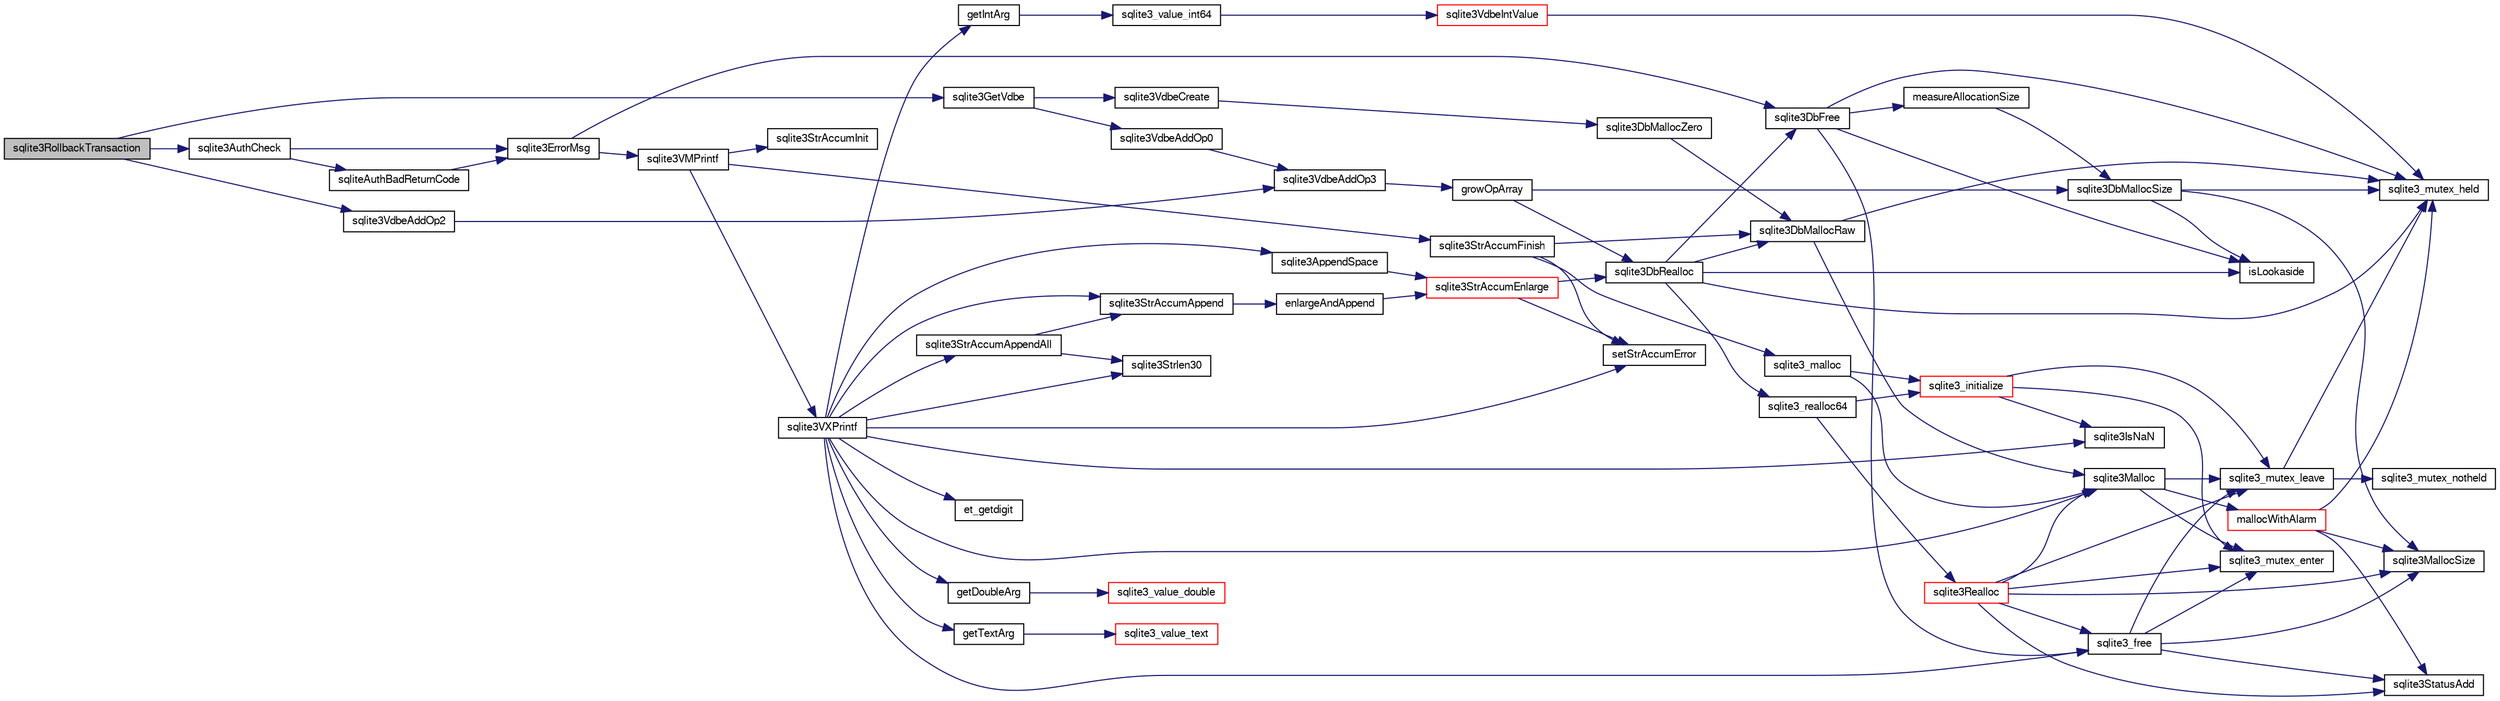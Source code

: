 digraph "sqlite3RollbackTransaction"
{
  edge [fontname="FreeSans",fontsize="10",labelfontname="FreeSans",labelfontsize="10"];
  node [fontname="FreeSans",fontsize="10",shape=record];
  rankdir="LR";
  Node684124 [label="sqlite3RollbackTransaction",height=0.2,width=0.4,color="black", fillcolor="grey75", style="filled", fontcolor="black"];
  Node684124 -> Node684125 [color="midnightblue",fontsize="10",style="solid",fontname="FreeSans"];
  Node684125 [label="sqlite3AuthCheck",height=0.2,width=0.4,color="black", fillcolor="white", style="filled",URL="$sqlite3_8c.html#a83c75b8b7aa1c35301005be7ff1a8582"];
  Node684125 -> Node684126 [color="midnightblue",fontsize="10",style="solid",fontname="FreeSans"];
  Node684126 [label="sqlite3ErrorMsg",height=0.2,width=0.4,color="black", fillcolor="white", style="filled",URL="$sqlite3_8c.html#aee2798e173651adae0f9c85469f3457d"];
  Node684126 -> Node684127 [color="midnightblue",fontsize="10",style="solid",fontname="FreeSans"];
  Node684127 [label="sqlite3VMPrintf",height=0.2,width=0.4,color="black", fillcolor="white", style="filled",URL="$sqlite3_8c.html#a05535d0982ef06fbc2ee8195ebbae689"];
  Node684127 -> Node684128 [color="midnightblue",fontsize="10",style="solid",fontname="FreeSans"];
  Node684128 [label="sqlite3StrAccumInit",height=0.2,width=0.4,color="black", fillcolor="white", style="filled",URL="$sqlite3_8c.html#aabf95e113b9d54d519cd15a56215f560"];
  Node684127 -> Node684129 [color="midnightblue",fontsize="10",style="solid",fontname="FreeSans"];
  Node684129 [label="sqlite3VXPrintf",height=0.2,width=0.4,color="black", fillcolor="white", style="filled",URL="$sqlite3_8c.html#a63c25806c9bd4a2b76f9a0eb232c6bde"];
  Node684129 -> Node684130 [color="midnightblue",fontsize="10",style="solid",fontname="FreeSans"];
  Node684130 [label="sqlite3StrAccumAppend",height=0.2,width=0.4,color="black", fillcolor="white", style="filled",URL="$sqlite3_8c.html#a56664fa33def33c5a5245b623441d5e0"];
  Node684130 -> Node684131 [color="midnightblue",fontsize="10",style="solid",fontname="FreeSans"];
  Node684131 [label="enlargeAndAppend",height=0.2,width=0.4,color="black", fillcolor="white", style="filled",URL="$sqlite3_8c.html#a25b21e61dc0883d849890eaa8a18088a"];
  Node684131 -> Node684132 [color="midnightblue",fontsize="10",style="solid",fontname="FreeSans"];
  Node684132 [label="sqlite3StrAccumEnlarge",height=0.2,width=0.4,color="red", fillcolor="white", style="filled",URL="$sqlite3_8c.html#a38976500a97c69d65086eeccca82dd96"];
  Node684132 -> Node684133 [color="midnightblue",fontsize="10",style="solid",fontname="FreeSans"];
  Node684133 [label="setStrAccumError",height=0.2,width=0.4,color="black", fillcolor="white", style="filled",URL="$sqlite3_8c.html#a3dc479a1fc8ba1ab8edfe51f8a0b102c"];
  Node684132 -> Node684146 [color="midnightblue",fontsize="10",style="solid",fontname="FreeSans"];
  Node684146 [label="sqlite3DbRealloc",height=0.2,width=0.4,color="black", fillcolor="white", style="filled",URL="$sqlite3_8c.html#ae028f4902a9d29bcaf310ff289ee87dc"];
  Node684146 -> Node684136 [color="midnightblue",fontsize="10",style="solid",fontname="FreeSans"];
  Node684136 [label="sqlite3_mutex_held",height=0.2,width=0.4,color="black", fillcolor="white", style="filled",URL="$sqlite3_8c.html#acf77da68932b6bc163c5e68547ecc3e7"];
  Node684146 -> Node684147 [color="midnightblue",fontsize="10",style="solid",fontname="FreeSans"];
  Node684147 [label="sqlite3DbMallocRaw",height=0.2,width=0.4,color="black", fillcolor="white", style="filled",URL="$sqlite3_8c.html#abbe8be0cf7175e11ddc3e2218fad924e"];
  Node684147 -> Node684136 [color="midnightblue",fontsize="10",style="solid",fontname="FreeSans"];
  Node684147 -> Node684148 [color="midnightblue",fontsize="10",style="solid",fontname="FreeSans"];
  Node684148 [label="sqlite3Malloc",height=0.2,width=0.4,color="black", fillcolor="white", style="filled",URL="$sqlite3_8c.html#a361a2eaa846b1885f123abe46f5d8b2b"];
  Node684148 -> Node684142 [color="midnightblue",fontsize="10",style="solid",fontname="FreeSans"];
  Node684142 [label="sqlite3_mutex_enter",height=0.2,width=0.4,color="black", fillcolor="white", style="filled",URL="$sqlite3_8c.html#a1c12cde690bd89f104de5cbad12a6bf5"];
  Node684148 -> Node684149 [color="midnightblue",fontsize="10",style="solid",fontname="FreeSans"];
  Node684149 [label="mallocWithAlarm",height=0.2,width=0.4,color="red", fillcolor="white", style="filled",URL="$sqlite3_8c.html#ab070d5cf8e48ec8a6a43cf025d48598b"];
  Node684149 -> Node684136 [color="midnightblue",fontsize="10",style="solid",fontname="FreeSans"];
  Node684149 -> Node684139 [color="midnightblue",fontsize="10",style="solid",fontname="FreeSans"];
  Node684139 [label="sqlite3MallocSize",height=0.2,width=0.4,color="black", fillcolor="white", style="filled",URL="$sqlite3_8c.html#acf5d2a5f35270bafb050bd2def576955"];
  Node684149 -> Node684143 [color="midnightblue",fontsize="10",style="solid",fontname="FreeSans"];
  Node684143 [label="sqlite3StatusAdd",height=0.2,width=0.4,color="black", fillcolor="white", style="filled",URL="$sqlite3_8c.html#afa029f93586aeab4cc85360905dae9cd"];
  Node684148 -> Node684144 [color="midnightblue",fontsize="10",style="solid",fontname="FreeSans"];
  Node684144 [label="sqlite3_mutex_leave",height=0.2,width=0.4,color="black", fillcolor="white", style="filled",URL="$sqlite3_8c.html#a5838d235601dbd3c1fa993555c6bcc93"];
  Node684144 -> Node684136 [color="midnightblue",fontsize="10",style="solid",fontname="FreeSans"];
  Node684144 -> Node684145 [color="midnightblue",fontsize="10",style="solid",fontname="FreeSans"];
  Node684145 [label="sqlite3_mutex_notheld",height=0.2,width=0.4,color="black", fillcolor="white", style="filled",URL="$sqlite3_8c.html#a83967c837c1c000d3b5adcfaa688f5dc"];
  Node684146 -> Node684140 [color="midnightblue",fontsize="10",style="solid",fontname="FreeSans"];
  Node684140 [label="isLookaside",height=0.2,width=0.4,color="black", fillcolor="white", style="filled",URL="$sqlite3_8c.html#a770fa05ff9717b75e16f4d968a77b897"];
  Node684146 -> Node684135 [color="midnightblue",fontsize="10",style="solid",fontname="FreeSans"];
  Node684135 [label="sqlite3DbFree",height=0.2,width=0.4,color="black", fillcolor="white", style="filled",URL="$sqlite3_8c.html#ac70ab821a6607b4a1b909582dc37a069"];
  Node684135 -> Node684136 [color="midnightblue",fontsize="10",style="solid",fontname="FreeSans"];
  Node684135 -> Node684137 [color="midnightblue",fontsize="10",style="solid",fontname="FreeSans"];
  Node684137 [label="measureAllocationSize",height=0.2,width=0.4,color="black", fillcolor="white", style="filled",URL="$sqlite3_8c.html#a45731e644a22fdb756e2b6337224217a"];
  Node684137 -> Node684138 [color="midnightblue",fontsize="10",style="solid",fontname="FreeSans"];
  Node684138 [label="sqlite3DbMallocSize",height=0.2,width=0.4,color="black", fillcolor="white", style="filled",URL="$sqlite3_8c.html#aa397e5a8a03495203a0767abf0a71f86"];
  Node684138 -> Node684139 [color="midnightblue",fontsize="10",style="solid",fontname="FreeSans"];
  Node684138 -> Node684136 [color="midnightblue",fontsize="10",style="solid",fontname="FreeSans"];
  Node684138 -> Node684140 [color="midnightblue",fontsize="10",style="solid",fontname="FreeSans"];
  Node684135 -> Node684140 [color="midnightblue",fontsize="10",style="solid",fontname="FreeSans"];
  Node684135 -> Node684141 [color="midnightblue",fontsize="10",style="solid",fontname="FreeSans"];
  Node684141 [label="sqlite3_free",height=0.2,width=0.4,color="black", fillcolor="white", style="filled",URL="$sqlite3_8c.html#a6552349e36a8a691af5487999ab09519"];
  Node684141 -> Node684142 [color="midnightblue",fontsize="10",style="solid",fontname="FreeSans"];
  Node684141 -> Node684143 [color="midnightblue",fontsize="10",style="solid",fontname="FreeSans"];
  Node684141 -> Node684139 [color="midnightblue",fontsize="10",style="solid",fontname="FreeSans"];
  Node684141 -> Node684144 [color="midnightblue",fontsize="10",style="solid",fontname="FreeSans"];
  Node684146 -> Node684153 [color="midnightblue",fontsize="10",style="solid",fontname="FreeSans"];
  Node684153 [label="sqlite3_realloc64",height=0.2,width=0.4,color="black", fillcolor="white", style="filled",URL="$sqlite3_8c.html#a3765a714077ee547e811034236dc9ecd"];
  Node684153 -> Node684154 [color="midnightblue",fontsize="10",style="solid",fontname="FreeSans"];
  Node684154 [label="sqlite3_initialize",height=0.2,width=0.4,color="red", fillcolor="white", style="filled",URL="$sqlite3_8c.html#ab0c0ee2d5d4cf8b28e9572296a8861df"];
  Node684154 -> Node684142 [color="midnightblue",fontsize="10",style="solid",fontname="FreeSans"];
  Node684154 -> Node684144 [color="midnightblue",fontsize="10",style="solid",fontname="FreeSans"];
  Node684154 -> Node684297 [color="midnightblue",fontsize="10",style="solid",fontname="FreeSans"];
  Node684297 [label="sqlite3IsNaN",height=0.2,width=0.4,color="black", fillcolor="white", style="filled",URL="$sqlite3_8c.html#aed4d78203877c3486765ccbc7feebb50"];
  Node684153 -> Node684330 [color="midnightblue",fontsize="10",style="solid",fontname="FreeSans"];
  Node684330 [label="sqlite3Realloc",height=0.2,width=0.4,color="red", fillcolor="white", style="filled",URL="$sqlite3_8c.html#ad53aefdfc088f622e23ffe838201fe22"];
  Node684330 -> Node684148 [color="midnightblue",fontsize="10",style="solid",fontname="FreeSans"];
  Node684330 -> Node684141 [color="midnightblue",fontsize="10",style="solid",fontname="FreeSans"];
  Node684330 -> Node684139 [color="midnightblue",fontsize="10",style="solid",fontname="FreeSans"];
  Node684330 -> Node684142 [color="midnightblue",fontsize="10",style="solid",fontname="FreeSans"];
  Node684330 -> Node684143 [color="midnightblue",fontsize="10",style="solid",fontname="FreeSans"];
  Node684330 -> Node684144 [color="midnightblue",fontsize="10",style="solid",fontname="FreeSans"];
  Node684129 -> Node684403 [color="midnightblue",fontsize="10",style="solid",fontname="FreeSans"];
  Node684403 [label="getIntArg",height=0.2,width=0.4,color="black", fillcolor="white", style="filled",URL="$sqlite3_8c.html#abff258963dbd9205fb299851a64c67be"];
  Node684403 -> Node684288 [color="midnightblue",fontsize="10",style="solid",fontname="FreeSans"];
  Node684288 [label="sqlite3_value_int64",height=0.2,width=0.4,color="black", fillcolor="white", style="filled",URL="$sqlite3_8c.html#ab38d8627f4750672e72712df0b709e0d"];
  Node684288 -> Node684276 [color="midnightblue",fontsize="10",style="solid",fontname="FreeSans"];
  Node684276 [label="sqlite3VdbeIntValue",height=0.2,width=0.4,color="red", fillcolor="white", style="filled",URL="$sqlite3_8c.html#a3dc28e3bfdbecf81633c3697a3aacd45"];
  Node684276 -> Node684136 [color="midnightblue",fontsize="10",style="solid",fontname="FreeSans"];
  Node684129 -> Node684148 [color="midnightblue",fontsize="10",style="solid",fontname="FreeSans"];
  Node684129 -> Node684133 [color="midnightblue",fontsize="10",style="solid",fontname="FreeSans"];
  Node684129 -> Node684404 [color="midnightblue",fontsize="10",style="solid",fontname="FreeSans"];
  Node684404 [label="getDoubleArg",height=0.2,width=0.4,color="black", fillcolor="white", style="filled",URL="$sqlite3_8c.html#a1cf25120072c85bd261983b24c12c3d9"];
  Node684404 -> Node684292 [color="midnightblue",fontsize="10",style="solid",fontname="FreeSans"];
  Node684292 [label="sqlite3_value_double",height=0.2,width=0.4,color="red", fillcolor="white", style="filled",URL="$sqlite3_8c.html#a3e50c1a2dd484a8b6911c9d163816b88"];
  Node684129 -> Node684297 [color="midnightblue",fontsize="10",style="solid",fontname="FreeSans"];
  Node684129 -> Node684215 [color="midnightblue",fontsize="10",style="solid",fontname="FreeSans"];
  Node684215 [label="sqlite3Strlen30",height=0.2,width=0.4,color="black", fillcolor="white", style="filled",URL="$sqlite3_8c.html#a3dcd80ba41f1a308193dee74857b62a7"];
  Node684129 -> Node684405 [color="midnightblue",fontsize="10",style="solid",fontname="FreeSans"];
  Node684405 [label="et_getdigit",height=0.2,width=0.4,color="black", fillcolor="white", style="filled",URL="$sqlite3_8c.html#a40c5a308749ad07cc2397a53e081bff0"];
  Node684129 -> Node684406 [color="midnightblue",fontsize="10",style="solid",fontname="FreeSans"];
  Node684406 [label="getTextArg",height=0.2,width=0.4,color="black", fillcolor="white", style="filled",URL="$sqlite3_8c.html#afbb41850423ef20071cefaab0431e04d"];
  Node684406 -> Node684220 [color="midnightblue",fontsize="10",style="solid",fontname="FreeSans"];
  Node684220 [label="sqlite3_value_text",height=0.2,width=0.4,color="red", fillcolor="white", style="filled",URL="$sqlite3_8c.html#aef2ace3239e6dd59c74110faa70f8171"];
  Node684129 -> Node684407 [color="midnightblue",fontsize="10",style="solid",fontname="FreeSans"];
  Node684407 [label="sqlite3StrAccumAppendAll",height=0.2,width=0.4,color="black", fillcolor="white", style="filled",URL="$sqlite3_8c.html#acaf8f3e4f99a3c3a4a77e9c987547289"];
  Node684407 -> Node684130 [color="midnightblue",fontsize="10",style="solid",fontname="FreeSans"];
  Node684407 -> Node684215 [color="midnightblue",fontsize="10",style="solid",fontname="FreeSans"];
  Node684129 -> Node684408 [color="midnightblue",fontsize="10",style="solid",fontname="FreeSans"];
  Node684408 [label="sqlite3AppendSpace",height=0.2,width=0.4,color="black", fillcolor="white", style="filled",URL="$sqlite3_8c.html#aefd38a5afc0020d4a93855c3ee7c63a8"];
  Node684408 -> Node684132 [color="midnightblue",fontsize="10",style="solid",fontname="FreeSans"];
  Node684129 -> Node684141 [color="midnightblue",fontsize="10",style="solid",fontname="FreeSans"];
  Node684127 -> Node684179 [color="midnightblue",fontsize="10",style="solid",fontname="FreeSans"];
  Node684179 [label="sqlite3StrAccumFinish",height=0.2,width=0.4,color="black", fillcolor="white", style="filled",URL="$sqlite3_8c.html#adb7f26b10ac1b847db6f000ef4c2e2ba"];
  Node684179 -> Node684147 [color="midnightblue",fontsize="10",style="solid",fontname="FreeSans"];
  Node684179 -> Node684180 [color="midnightblue",fontsize="10",style="solid",fontname="FreeSans"];
  Node684180 [label="sqlite3_malloc",height=0.2,width=0.4,color="black", fillcolor="white", style="filled",URL="$sqlite3_8c.html#ac79dba55fc32b6a840cf5a9769bce7cd"];
  Node684180 -> Node684154 [color="midnightblue",fontsize="10",style="solid",fontname="FreeSans"];
  Node684180 -> Node684148 [color="midnightblue",fontsize="10",style="solid",fontname="FreeSans"];
  Node684179 -> Node684133 [color="midnightblue",fontsize="10",style="solid",fontname="FreeSans"];
  Node684126 -> Node684135 [color="midnightblue",fontsize="10",style="solid",fontname="FreeSans"];
  Node684125 -> Node684409 [color="midnightblue",fontsize="10",style="solid",fontname="FreeSans"];
  Node684409 [label="sqliteAuthBadReturnCode",height=0.2,width=0.4,color="black", fillcolor="white", style="filled",URL="$sqlite3_8c.html#ad8fdda3ef346903a89e24dd825642bc1"];
  Node684409 -> Node684126 [color="midnightblue",fontsize="10",style="solid",fontname="FreeSans"];
  Node684124 -> Node684410 [color="midnightblue",fontsize="10",style="solid",fontname="FreeSans"];
  Node684410 [label="sqlite3GetVdbe",height=0.2,width=0.4,color="black", fillcolor="white", style="filled",URL="$sqlite3_8c.html#a76b721dcd00b0587308547594cb6c1f4"];
  Node684410 -> Node684411 [color="midnightblue",fontsize="10",style="solid",fontname="FreeSans"];
  Node684411 [label="sqlite3VdbeCreate",height=0.2,width=0.4,color="black", fillcolor="white", style="filled",URL="$sqlite3_8c.html#a7778fbbc1a7b677f680ce0afc44a88e2"];
  Node684411 -> Node684341 [color="midnightblue",fontsize="10",style="solid",fontname="FreeSans"];
  Node684341 [label="sqlite3DbMallocZero",height=0.2,width=0.4,color="black", fillcolor="white", style="filled",URL="$sqlite3_8c.html#a49cfebac9d6067a03442c92af73f33e4"];
  Node684341 -> Node684147 [color="midnightblue",fontsize="10",style="solid",fontname="FreeSans"];
  Node684410 -> Node684412 [color="midnightblue",fontsize="10",style="solid",fontname="FreeSans"];
  Node684412 [label="sqlite3VdbeAddOp0",height=0.2,width=0.4,color="black", fillcolor="white", style="filled",URL="$sqlite3_8c.html#a0aefd237fc1d629f3a3d3d454ced408a"];
  Node684412 -> Node684413 [color="midnightblue",fontsize="10",style="solid",fontname="FreeSans"];
  Node684413 [label="sqlite3VdbeAddOp3",height=0.2,width=0.4,color="black", fillcolor="white", style="filled",URL="$sqlite3_8c.html#a29b4560b019211a73e1478cec7468345"];
  Node684413 -> Node684414 [color="midnightblue",fontsize="10",style="solid",fontname="FreeSans"];
  Node684414 [label="growOpArray",height=0.2,width=0.4,color="black", fillcolor="white", style="filled",URL="$sqlite3_8c.html#adb00b9ead01ffe0d757d5a6d0853ada5"];
  Node684414 -> Node684146 [color="midnightblue",fontsize="10",style="solid",fontname="FreeSans"];
  Node684414 -> Node684138 [color="midnightblue",fontsize="10",style="solid",fontname="FreeSans"];
  Node684124 -> Node684415 [color="midnightblue",fontsize="10",style="solid",fontname="FreeSans"];
  Node684415 [label="sqlite3VdbeAddOp2",height=0.2,width=0.4,color="black", fillcolor="white", style="filled",URL="$sqlite3_8c.html#ae87204d7b069da19e4db0404c6deaae5"];
  Node684415 -> Node684413 [color="midnightblue",fontsize="10",style="solid",fontname="FreeSans"];
}
